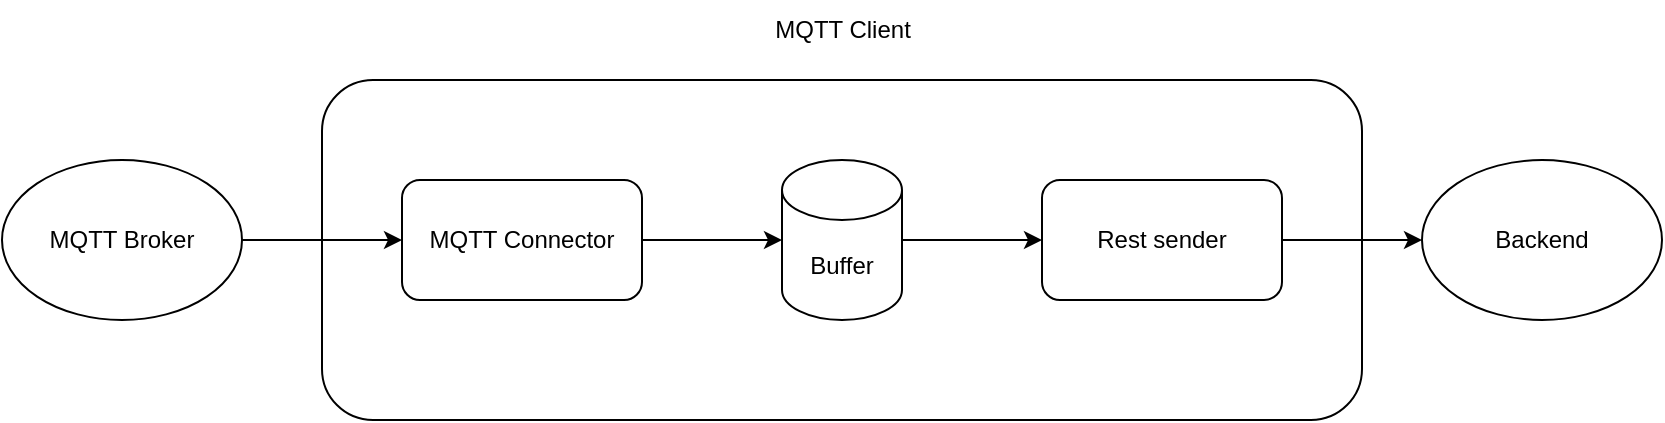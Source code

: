 <mxfile version="26.1.1">
  <diagram name="Page-1" id="KnPI4ZmlF83B3fYuppU8">
    <mxGraphModel dx="1770" dy="1263" grid="1" gridSize="10" guides="1" tooltips="1" connect="1" arrows="1" fold="1" page="1" pageScale="1" pageWidth="1169" pageHeight="827" math="0" shadow="0">
      <root>
        <mxCell id="0" />
        <mxCell id="1" parent="0" />
        <mxCell id="yrhz_q4X63MFtbPa7LVN-11" value="" style="rounded=1;whiteSpace=wrap;html=1;" vertex="1" parent="1">
          <mxGeometry x="210" y="490" width="520" height="170" as="geometry" />
        </mxCell>
        <mxCell id="yrhz_q4X63MFtbPa7LVN-7" style="edgeStyle=orthogonalEdgeStyle;rounded=0;orthogonalLoop=1;jettySize=auto;html=1;entryX=0;entryY=0.5;entryDx=0;entryDy=0;" edge="1" parent="1" source="yrhz_q4X63MFtbPa7LVN-1" target="yrhz_q4X63MFtbPa7LVN-2">
          <mxGeometry relative="1" as="geometry" />
        </mxCell>
        <mxCell id="yrhz_q4X63MFtbPa7LVN-1" value="MQTT Broker" style="ellipse;whiteSpace=wrap;html=1;" vertex="1" parent="1">
          <mxGeometry x="50" y="530" width="120" height="80" as="geometry" />
        </mxCell>
        <mxCell id="yrhz_q4X63MFtbPa7LVN-8" style="edgeStyle=orthogonalEdgeStyle;rounded=0;orthogonalLoop=1;jettySize=auto;html=1;" edge="1" parent="1" source="yrhz_q4X63MFtbPa7LVN-2" target="yrhz_q4X63MFtbPa7LVN-3">
          <mxGeometry relative="1" as="geometry" />
        </mxCell>
        <mxCell id="yrhz_q4X63MFtbPa7LVN-2" value="MQTT Connector" style="rounded=1;whiteSpace=wrap;html=1;" vertex="1" parent="1">
          <mxGeometry x="250" y="540" width="120" height="60" as="geometry" />
        </mxCell>
        <mxCell id="yrhz_q4X63MFtbPa7LVN-9" style="edgeStyle=orthogonalEdgeStyle;rounded=0;orthogonalLoop=1;jettySize=auto;html=1;" edge="1" parent="1" source="yrhz_q4X63MFtbPa7LVN-3" target="yrhz_q4X63MFtbPa7LVN-4">
          <mxGeometry relative="1" as="geometry" />
        </mxCell>
        <mxCell id="yrhz_q4X63MFtbPa7LVN-3" value="Buffer" style="shape=cylinder3;whiteSpace=wrap;html=1;boundedLbl=1;backgroundOutline=1;size=15;" vertex="1" parent="1">
          <mxGeometry x="440" y="530" width="60" height="80" as="geometry" />
        </mxCell>
        <mxCell id="yrhz_q4X63MFtbPa7LVN-10" style="edgeStyle=orthogonalEdgeStyle;rounded=0;orthogonalLoop=1;jettySize=auto;html=1;" edge="1" parent="1" source="yrhz_q4X63MFtbPa7LVN-4" target="yrhz_q4X63MFtbPa7LVN-6">
          <mxGeometry relative="1" as="geometry" />
        </mxCell>
        <mxCell id="yrhz_q4X63MFtbPa7LVN-4" value="Rest sender" style="rounded=1;whiteSpace=wrap;html=1;" vertex="1" parent="1">
          <mxGeometry x="570" y="540" width="120" height="60" as="geometry" />
        </mxCell>
        <mxCell id="yrhz_q4X63MFtbPa7LVN-6" value="Backend" style="ellipse;whiteSpace=wrap;html=1;" vertex="1" parent="1">
          <mxGeometry x="760" y="530" width="120" height="80" as="geometry" />
        </mxCell>
        <mxCell id="yrhz_q4X63MFtbPa7LVN-13" value="MQTT Client" style="text;html=1;align=center;verticalAlign=middle;resizable=0;points=[];autosize=1;strokeColor=none;fillColor=none;" vertex="1" parent="1">
          <mxGeometry x="425" y="450" width="90" height="30" as="geometry" />
        </mxCell>
      </root>
    </mxGraphModel>
  </diagram>
</mxfile>
